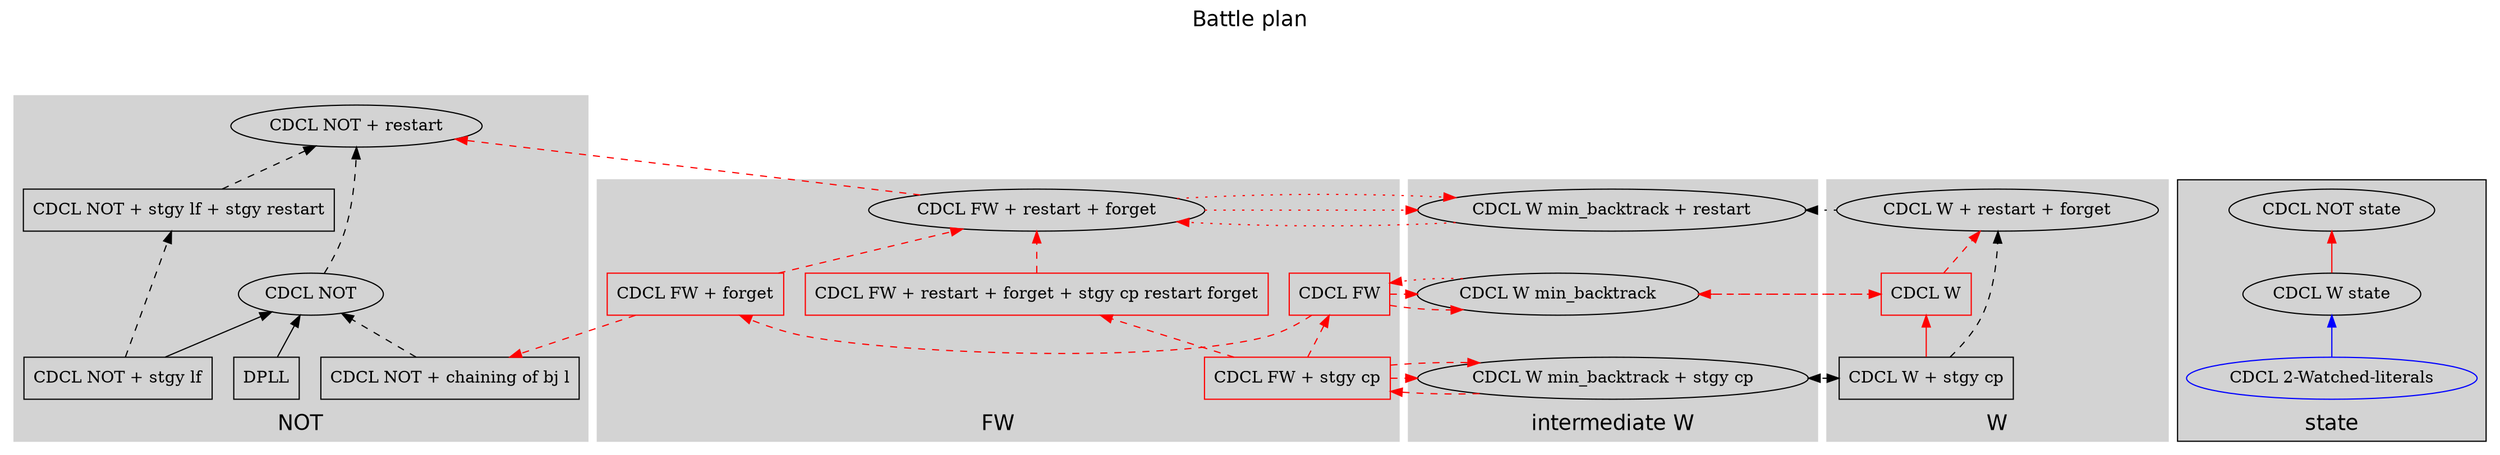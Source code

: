 //dot -o CDCL.pdf -Tpdf CDCL.dot
strict digraph CDCL {
	rankdir=BT;
	graph [label="Battle plan\n\n\n", labelloc=t; labeljust=center, fontname=Helvetica, fontsize=18];
	newrank=true;
	
	subgraph cluster_not {
		label="NOT";
		style=filled;
		color=lightgrey;
  		CDCL_NOT_restart [label="CDCL NOT + restart"];
  		CDCL_NOT [label="CDCL NOT"];
  		CDCL_NOT_stgy [label="CDCL NOT + stgy lf", shape=box];
  		CDCL_NOT_stgy_restart[label="CDCL NOT + stgy lf + stgy restart", shape=box];
  		CDCL_NOT_merged [label="CDCL NOT + chaining of bj l", shape=box];
  		DPLL [label="DPLL", shape=box];
	}

	CDCL_NOT_stgy -> CDCL_NOT;
	CDCL_NOT -> CDCL_NOT_restart [style=dashed];
	CDCL_NOT_stgy -> CDCL_NOT_stgy_restart [style=dashed];
	CDCL_NOT_stgy_restart -> CDCL_NOT_restart [style=dashed];
	DPLL -> CDCL_NOT;

	CDCL_NOT_merged -> CDCL_NOT [style=dashed];

	subgraph cluster_fw {
		style=filled;
		color=lightgrey;
		label="FW";
		CDCL_FW [label="CDCL FW", color=red, shape=box];
		CDCL_FW_stgy [label="CDCL FW + stgy cp", color=red, shape=box];
		CDCL_FW_forget [label="CDCL FW + forget", color=red, shape=box];

		CDCL_FW_forget_restart [label="CDCL FW + restart + forget"];
		CDCL_FW_stgy_forget_restart [label="CDCL FW + restart + forget + stgy cp restart forget", color=red, shape=box];
	}
	
	subgraph cluster_w_fw {
		label="intermediate W";
		style=filled;
		color=lightgrey;
		CDCL_W_merge_bj_restart[label="CDCL W min_backtrack + restart"];
		CDCL_W_merge_bj[label="CDCL W min_backtrack"];
		CDCL_W_stgy_merge_bj[label="CDCL W min_backtrack + stgy cp"];
	}

	CDCL_FW_stgy_forget_restart -> CDCL_FW_forget_restart [style=dashed, color=red];
	CDCL_FW_forget -> CDCL_NOT_merged [style=dashed, color=red];
	CDCL_FW_forget -> CDCL_FW_forget_restart [style=dashed, color=red];
	CDCL_FW_forget_restart -> CDCL_NOT_restart [style=dashed, color=red];
	CDCL_FW -> CDCL_FW_forget [style=dashed, color=red];
	CDCL_FW_stgy ->  CDCL_FW[style=dashed, color=red];
	CDCL_FW_stgy ->  CDCL_FW_stgy_forget_restart[style=dashed, color=red];


	subgraph cluster_cw {
		label="W";
		style=filled;
		color=lightgrey;
		CDCL_W_forget_restart [label="CDCL W + restart + forget"];
		CDCL_W [label="CDCL W", color=red, shape=box];
		CDCL_W_stgy [label="CDCL W + stgy cp", shape=box];
	}
	CDCL_W -> CDCL_W_forget_restart[color=red, style=dashed];
	CDCL_FW_forget_restart -> CDCL_W_merge_bj_restart[style=dotted, color=red];
	CDCL_W_merge_bj_restart -> CDCL_FW_forget_restart[style=dotted, color=red];
	CDCL_W_stgy -> CDCL_W_forget_restart[style=dashed];
	CDCL_W_stgy -> CDCL_W[color=red];

	
	CDCL_W -> CDCL_W_merge_bj[style=dotted, color=red];
	CDCL_W_merge_bj -> CDCL_FW[style=dotted, color=red];
	CDCL_FW -> CDCL_W_merge_bj[style=dashed, color=red];
	CDCL_W_merge_bj -> CDCL_W[color=red, style=dashed];

	CDCL_W_stgy -> CDCL_W_stgy_merge_bj[style=dotted];
	CDCL_W_stgy_merge_bj -> CDCL_W_stgy[style=dashed];
	CDCL_FW_stgy -> CDCL_W_stgy_merge_bj[color=red, style=dashed];
	CDCL_W_stgy_merge_bj -> CDCL_FW_stgy[color=red, style=dashed];
	CDCL_W_forget_restart -> CDCL_W_merge_bj_restart[style=dotted];

	subgraph cluster_state {
		label="state";
		style=filled;
		CDCL_NOT_state [label="CDCL NOT state"];
		CDCL_W_state [label="CDCL W state"];
		CDCL_WL [label="CDCL 2-Watched-literals", color=blue];
	}

	CDCL_W_state -> CDCL_NOT_state[color=red];
	CDCL_WL -> CDCL_W_state[color=blue];
	
	{rank=min;
		CDCL_W;
		CDCL_FW;
		CDCL_NOT;
		CDCL_W_merge_bj;
		
		
		};

	{rank=same;
		CDCL_W_forget_restart;
		CDCL_FW_forget_restart;
		CDCL_W_merge_bj_restart;
		
	}

	{rank=max
		CDCL_W_stgy_merge_bj
		CDCL_W_stgy
		CDCL_FW_stgy
	}

	{rank=same
		CDCL_NOT
		CDCL_FW_forget
	}
}